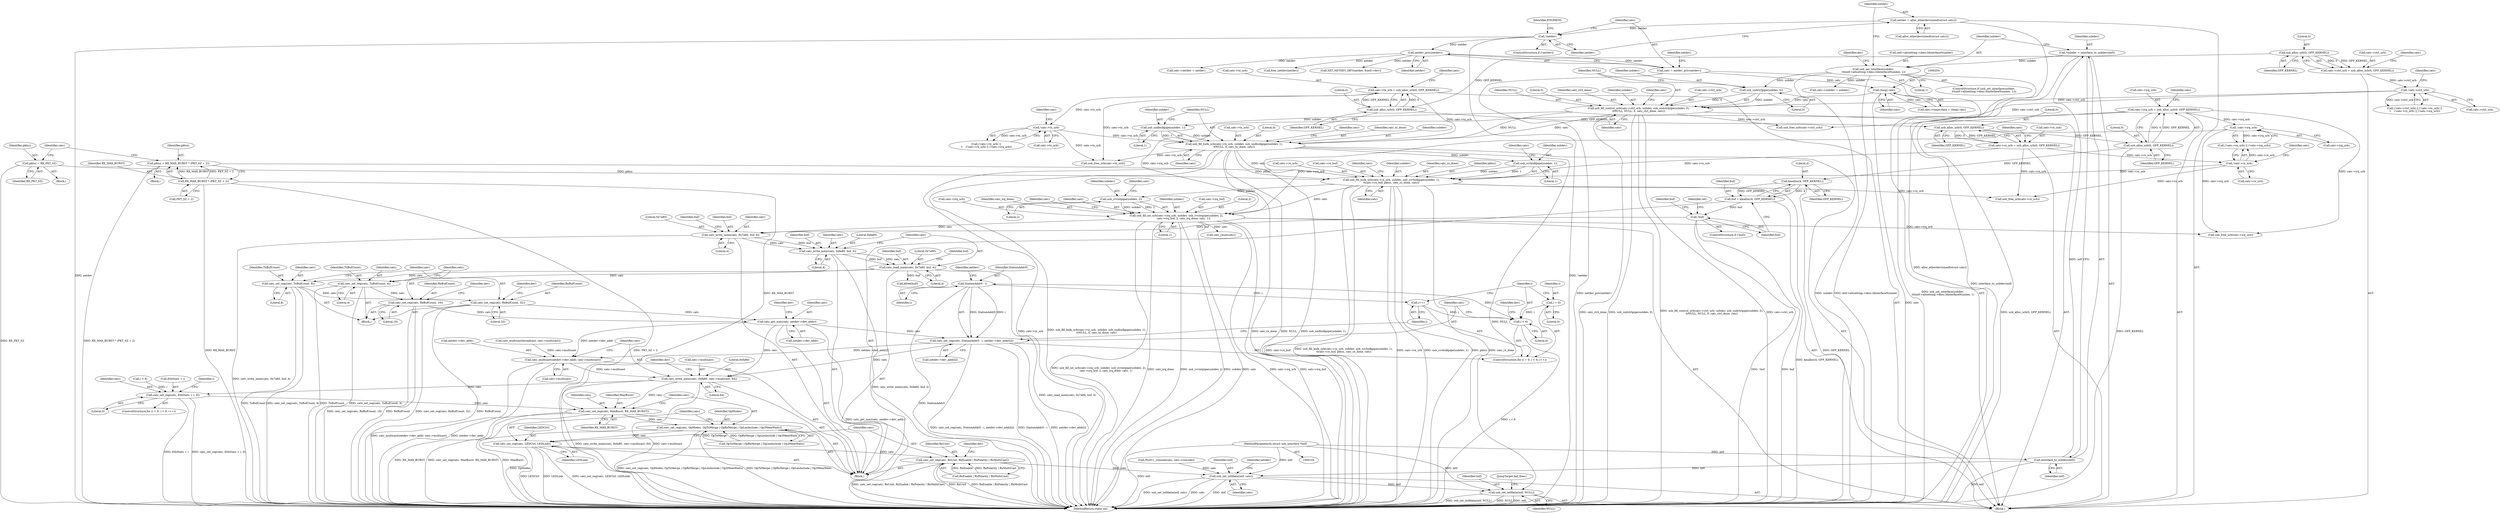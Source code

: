 digraph "0_linux_2d6a0e9de03ee658a9adc3bfb2f0ca55dff1e478@pointer" {
"1000490" [label="(Call,catc_set_reg(catc, StationAddr0 - i, netdev->dev_addr[i]))"];
"1000473" [label="(Call,catc_get_mac(catc, netdev->dev_addr))"];
"1000460" [label="(Call,catc_set_reg(catc, RxBufCount, 16))"];
"1000456" [label="(Call,catc_set_reg(catc, TxBufCount, 4))"];
"1000426" [label="(Call,catc_read_mem(catc, 0x7a80, buf, 4))"];
"1000421" [label="(Call,catc_write_mem(catc, 0xfa80, buf, 4))"];
"1000412" [label="(Call,catc_write_mem(catc, 0x7a80, buf, 4))"];
"1000368" [label="(Call,usb_fill_int_urb(catc->irq_urb, usbdev, usb_rcvintpipe(usbdev, 2),\n                 catc->irq_buf, 2, catc_irq_done, catc, 1))"];
"1000234" [label="(Call,catc->irq_urb = usb_alloc_urb(0, GFP_KERNEL))"];
"1000238" [label="(Call,usb_alloc_urb(0, GFP_KERNEL))"];
"1000231" [label="(Call,usb_alloc_urb(0, GFP_KERNEL))"];
"1000224" [label="(Call,usb_alloc_urb(0, GFP_KERNEL))"];
"1000217" [label="(Call,usb_alloc_urb(0, GFP_KERNEL))"];
"1000257" [label="(Call,!catc->irq_urb)"];
"1000373" [label="(Call,usb_rcvintpipe(usbdev, 2))"];
"1000354" [label="(Call,usb_fill_bulk_urb(catc->rx_urb, usbdev, usb_rcvbulkpipe(usbdev, 1),\n\t\tcatc->rx_buf, pktsz, catc_rx_done, catc))"];
"1000227" [label="(Call,catc->rx_urb = usb_alloc_urb(0, GFP_KERNEL))"];
"1000253" [label="(Call,!catc->rx_urb)"];
"1000359" [label="(Call,usb_rcvbulkpipe(usbdev, 1))"];
"1000342" [label="(Call,usb_fill_bulk_urb(catc->tx_urb, usbdev, usb_sndbulkpipe(usbdev, 1),\n\t\tNULL, 0, catc_tx_done, catc))"];
"1000220" [label="(Call,catc->tx_urb = usb_alloc_urb(0, GFP_KERNEL))"];
"1000248" [label="(Call,!catc->tx_urb)"];
"1000347" [label="(Call,usb_sndbulkpipe(usbdev, 1))"];
"1000329" [label="(Call,usb_fill_control_urb(catc->ctrl_urb, usbdev, usb_sndctrlpipe(usbdev, 0),\n\t\tNULL, NULL, 0, catc_ctrl_done, catc))"];
"1000243" [label="(Call,!catc->ctrl_urb)"];
"1000213" [label="(Call,catc->ctrl_urb = usb_alloc_urb(0, GFP_KERNEL))"];
"1000334" [label="(Call,usb_sndctrlpipe(usbdev, 0))"];
"1000123" [label="(Call,usb_set_interface(usbdev,\n \t\t\tintf->altsetting->desc.bInterfaceNumber, 1))"];
"1000113" [label="(Call,*usbdev = interface_to_usbdev(intf))"];
"1000115" [label="(Call,interface_to_usbdev(intf))"];
"1000102" [label="(MethodParameterIn,struct usb_interface *intf)"];
"1000203" [label="(Call,(long) catc)"];
"1000151" [label="(Call,catc = netdev_priv(netdev))"];
"1000153" [label="(Call,netdev_priv(netdev))"];
"1000146" [label="(Call,!netdev)"];
"1000140" [label="(Call,netdev = alloc_etherdev(sizeof(struct catc)))"];
"1000317" [label="(Call,pktsz = RX_PKT_SZ)"];
"1000322" [label="(Call,pktsz = RX_MAX_BURST * (PKT_SZ + 2))"];
"1000324" [label="(Call,RX_MAX_BURST * (PKT_SZ + 2))"];
"1000400" [label="(Call,!buf)"];
"1000394" [label="(Call,buf = kmalloc(4, GFP_KERNEL))"];
"1000396" [label="(Call,kmalloc(4, GFP_KERNEL))"];
"1000440" [label="(Call,catc_set_reg(catc, RxBufCount, 32))"];
"1000436" [label="(Call,catc_set_reg(catc, TxBufCount, 8))"];
"1000492" [label="(Call,StationAddr0 - i)"];
"1000485" [label="(Call,i < 6)"];
"1000488" [label="(Call,i++)"];
"1000482" [label="(Call,i = 0)"];
"1000510" [label="(Call,catc_multicast(netdev->dev_addr, catc->multicast))"];
"1000517" [label="(Call,catc_write_mem(catc, 0xfa80, catc->multicast, 64))"];
"1000536" [label="(Call,catc_set_reg(catc, EthStats + i, 0))"];
"1000550" [label="(Call,catc_set_reg(catc, MaxBurst, RX_MAX_BURST))"];
"1000554" [label="(Call,catc_set_reg(catc, OpModes, OpTxMerge | OpRxMerge | OpLenInclude | Op3MemWaits))"];
"1000564" [label="(Call,catc_set_reg(catc, LEDCtrl, LEDLink))"];
"1000568" [label="(Call,catc_set_reg(catc, RxUnit, RxEnable | RxPolarity | RxMultiCast))"];
"1000617" [label="(Call,usb_set_intfdata(intf, catc))"];
"1000636" [label="(Call,usb_set_intfdata(intf, NULL))"];
"1000422" [label="(Identifier,catc)"];
"1000351" [label="(Literal,0)"];
"1000227" [label="(Call,catc->rx_urb = usb_alloc_urb(0, GFP_KERNEL))"];
"1000490" [label="(Call,catc_set_reg(catc, StationAddr0 - i, netdev->dev_addr[i]))"];
"1000433" [label="(Identifier,buf)"];
"1000419" [label="(Identifier,buf)"];
"1000141" [label="(Identifier,netdev)"];
"1000365" [label="(Identifier,pktsz)"];
"1000638" [label="(Identifier,NULL)"];
"1000491" [label="(Identifier,catc)"];
"1000324" [label="(Call,RX_MAX_BURST * (PKT_SZ + 2))"];
"1000621" [label="(Identifier,netdev)"];
"1000401" [label="(Identifier,buf)"];
"1000330" [label="(Call,catc->ctrl_urb)"];
"1000400" [label="(Call,!buf)"];
"1000550" [label="(Call,catc_set_reg(catc, MaxBurst, RX_MAX_BURST))"];
"1000518" [label="(Identifier,catc)"];
"1000353" [label="(Identifier,catc)"];
"1000440" [label="(Call,catc_set_reg(catc, RxBufCount, 32))"];
"1000233" [label="(Identifier,GFP_KERNEL)"];
"1000152" [label="(Identifier,catc)"];
"1000254" [label="(Call,catc->rx_urb)"];
"1000640" [label="(Call,usb_free_urb(catc->ctrl_urb))"];
"1000302" [label="(Block,)"];
"1000564" [label="(Call,catc_set_reg(catc, LEDCtrl, LEDLink))"];
"1000355" [label="(Call,catc->rx_urb)"];
"1000479" [label="(Identifier,dev)"];
"1000415" [label="(Identifier,buf)"];
"1000243" [label="(Call,!catc->ctrl_urb)"];
"1000157" [label="(Identifier,netdev)"];
"1000218" [label="(Literal,0)"];
"1000541" [label="(Literal,0)"];
"1000537" [label="(Identifier,catc)"];
"1000356" [label="(Identifier,catc)"];
"1000551" [label="(Identifier,catc)"];
"1000566" [label="(Identifier,LEDCtrl)"];
"1000242" [label="(Call,(!catc->ctrl_urb) || (!catc->tx_urb) || \n\t    (!catc->rx_urb) || (!catc->irq_urb))"];
"1000255" [label="(Identifier,catc)"];
"1000335" [label="(Identifier,usbdev)"];
"1000461" [label="(Identifier,catc)"];
"1000336" [label="(Literal,0)"];
"1000531" [label="(Call,i < 8)"];
"1000377" [label="(Identifier,catc)"];
"1000523" [label="(Literal,64)"];
"1000221" [label="(Call,catc->tx_urb)"];
"1000636" [label="(Call,usb_set_intfdata(intf, NULL))"];
"1000341" [label="(Identifier,catc)"];
"1000338" [label="(Identifier,NULL)"];
"1000352" [label="(Identifier,catc_tx_done)"];
"1000486" [label="(Identifier,i)"];
"1000354" [label="(Call,usb_fill_bulk_urb(catc->rx_urb, usbdev, usb_rcvbulkpipe(usbdev, 1),\n\t\tcatc->rx_buf, pktsz, catc_rx_done, catc))"];
"1000517" [label="(Call,catc_write_mem(catc, 0xfa80, catc->multicast, 64))"];
"1000326" [label="(Call,PKT_SZ + 2)"];
"1000434" [label="(Block,)"];
"1000225" [label="(Literal,0)"];
"1000475" [label="(Call,netdev->dev_addr)"];
"1000346" [label="(Identifier,usbdev)"];
"1000321" [label="(Block,)"];
"1000154" [label="(Identifier,netdev)"];
"1000172" [label="(Call,catc->usbdev = usbdev)"];
"1000140" [label="(Call,netdev = alloc_etherdev(sizeof(struct catc)))"];
"1000348" [label="(Identifier,usbdev)"];
"1000527" [label="(ControlStructure,for (i = 0; i < 8; i++))"];
"1000538" [label="(Call,EthStats + i)"];
"1000556" [label="(Identifier,OpModes)"];
"1000427" [label="(Identifier,catc)"];
"1000382" [label="(Literal,1)"];
"1000413" [label="(Identifier,catc)"];
"1000203" [label="(Call,(long) catc)"];
"1000244" [label="(Call,catc->ctrl_urb)"];
"1000217" [label="(Call,usb_alloc_urb(0, GFP_KERNEL))"];
"1000248" [label="(Call,!catc->tx_urb)"];
"1000361" [label="(Literal,1)"];
"1000234" [label="(Call,catc->irq_urb = usb_alloc_urb(0, GFP_KERNEL))"];
"1000372" [label="(Identifier,usbdev)"];
"1000124" [label="(Identifier,usbdev)"];
"1000318" [label="(Identifier,pktsz)"];
"1000214" [label="(Call,catc->ctrl_urb)"];
"1000258" [label="(Call,catc->irq_urb)"];
"1000362" [label="(Call,catc->rx_buf)"];
"1000147" [label="(Identifier,netdev)"];
"1000146" [label="(Call,!netdev)"];
"1000536" [label="(Call,catc_set_reg(catc, EthStats + i, 0))"];
"1000375" [label="(Literal,2)"];
"1000213" [label="(Call,catc->ctrl_urb = usb_alloc_urb(0, GFP_KERNEL))"];
"1000323" [label="(Identifier,pktsz)"];
"1000414" [label="(Literal,0x7a80)"];
"1000349" [label="(Literal,1)"];
"1000122" [label="(ControlStructure,if (usb_set_interface(usbdev,\n \t\t\tintf->altsetting->desc.bInterfaceNumber, 1)))"];
"1000525" [label="(Identifier,dev)"];
"1000224" [label="(Call,usb_alloc_urb(0, GFP_KERNEL))"];
"1000555" [label="(Identifier,catc)"];
"1000609" [label="(Call,f5u011_rxmode(catc, catc->rxmode))"];
"1000474" [label="(Identifier,catc)"];
"1000380" [label="(Identifier,catc_irq_done)"];
"1000552" [label="(Identifier,MaxBurst)"];
"1000342" [label="(Call,usb_fill_bulk_urb(catc->tx_urb, usbdev, usb_sndbulkpipe(usbdev, 1),\n\t\tNULL, 0, catc_tx_done, catc))"];
"1000228" [label="(Call,catc->rx_urb)"];
"1000535" [label="(Identifier,i)"];
"1000367" [label="(Identifier,catc)"];
"1000485" [label="(Call,i < 6)"];
"1000360" [label="(Identifier,usbdev)"];
"1000115" [label="(Call,interface_to_usbdev(intf))"];
"1000331" [label="(Identifier,catc)"];
"1000337" [label="(Identifier,NULL)"];
"1000520" [label="(Call,catc->multicast)"];
"1000359" [label="(Call,usb_rcvbulkpipe(usbdev, 1))"];
"1000581" [label="(Call,catc_reset(catc))"];
"1000416" [label="(Literal,4)"];
"1000637" [label="(Identifier,intf)"];
"1000639" [label="(JumpTarget,fail_free:)"];
"1000473" [label="(Call,catc_get_mac(catc, netdev->dev_addr))"];
"1000222" [label="(Identifier,catc)"];
"1000437" [label="(Identifier,catc)"];
"1000376" [label="(Call,catc->irq_buf)"];
"1000511" [label="(Call,netdev->dev_addr)"];
"1000648" [label="(Call,usb_free_urb(catc->rx_urb))"];
"1000428" [label="(Literal,0x7a80)"];
"1000259" [label="(Identifier,catc)"];
"1000113" [label="(Call,*usbdev = interface_to_usbdev(intf))"];
"1000322" [label="(Call,pktsz = RX_MAX_BURST * (PKT_SZ + 2))"];
"1000386" [label="(Identifier,catc)"];
"1000240" [label="(Identifier,GFP_KERNEL)"];
"1000505" [label="(Call,catc_multicast(broadcast, catc->multicast))"];
"1000236" [label="(Identifier,catc)"];
"1000235" [label="(Call,catc->irq_urb)"];
"1000425" [label="(Literal,4)"];
"1000514" [label="(Call,catc->multicast)"];
"1000423" [label="(Literal,0xfa80)"];
"1000334" [label="(Call,usb_sndctrlpipe(usbdev, 0))"];
"1000569" [label="(Identifier,catc)"];
"1000489" [label="(Identifier,i)"];
"1000399" [label="(ControlStructure,if (!buf))"];
"1000347" [label="(Call,usb_sndbulkpipe(usbdev, 1))"];
"1000150" [label="(Identifier,ENOMEM)"];
"1000488" [label="(Call,i++)"];
"1000436" [label="(Call,catc_set_reg(catc, TxBufCount, 8))"];
"1000554" [label="(Call,catc_set_reg(catc, OpModes, OpTxMerge | OpRxMerge | OpLenInclude | Op3MemWaits))"];
"1000458" [label="(Identifier,TxBufCount)"];
"1000252" [label="(Call,(!catc->rx_urb) || (!catc->irq_urb))"];
"1000421" [label="(Call,catc_write_mem(catc, 0xfa80, buf, 4))"];
"1000460" [label="(Call,catc_set_reg(catc, RxBufCount, 16))"];
"1000151" [label="(Call,catc = netdev_priv(netdev))"];
"1000339" [label="(Literal,0)"];
"1000153" [label="(Call,netdev_priv(netdev))"];
"1000430" [label="(Literal,4)"];
"1000482" [label="(Call,i = 0)"];
"1000394" [label="(Call,buf = kmalloc(4, GFP_KERNEL))"];
"1000219" [label="(Identifier,GFP_KERNEL)"];
"1000443" [label="(Literal,32)"];
"1000370" [label="(Identifier,catc)"];
"1000229" [label="(Identifier,catc)"];
"1000481" [label="(ControlStructure,for (i = 0; i < 6; i++))"];
"1000412" [label="(Call,catc_write_mem(catc, 0x7a80, buf, 4))"];
"1000373" [label="(Call,usb_rcvintpipe(usbdev, 2))"];
"1000340" [label="(Identifier,catc_ctrl_done)"];
"1000492" [label="(Call,StationAddr0 - i)"];
"1000177" [label="(Call,catc->netdev = netdev)"];
"1000231" [label="(Call,usb_alloc_urb(0, GFP_KERNEL))"];
"1000617" [label="(Call,usb_set_intfdata(intf, catc))"];
"1000438" [label="(Identifier,TxBufCount)"];
"1000510" [label="(Call,catc_multicast(netdev->dev_addr, catc->multicast))"];
"1000257" [label="(Call,!catc->irq_urb)"];
"1000557" [label="(Call,OpTxMerge | OpRxMerge | OpLenInclude | Op3MemWaits)"];
"1000424" [label="(Identifier,buf)"];
"1000343" [label="(Call,catc->tx_urb)"];
"1000553" [label="(Identifier,RX_MAX_BURST)"];
"1000245" [label="(Identifier,catc)"];
"1000249" [label="(Call,catc->tx_urb)"];
"1000493" [label="(Identifier,StationAddr0)"];
"1000429" [label="(Identifier,buf)"];
"1000132" [label="(Literal,1)"];
"1000497" [label="(Identifier,netdev)"];
"1000619" [label="(Identifier,catc)"];
"1000104" [label="(Block,)"];
"1000363" [label="(Identifier,catc)"];
"1000457" [label="(Identifier,catc)"];
"1000397" [label="(Literal,4)"];
"1000123" [label="(Call,usb_set_interface(usbdev,\n \t\t\tintf->altsetting->desc.bInterfaceNumber, 1))"];
"1000398" [label="(Identifier,GFP_KERNEL)"];
"1000368" [label="(Call,usb_fill_int_urb(catc->irq_urb, usbdev, usb_rcvintpipe(usbdev, 2),\n                 catc->irq_buf, 2, catc_irq_done, catc, 1))"];
"1000226" [label="(Identifier,GFP_KERNEL)"];
"1000439" [label="(Literal,8)"];
"1000381" [label="(Identifier,catc)"];
"1000445" [label="(Identifier,dev)"];
"1000145" [label="(ControlStructure,if (!netdev))"];
"1000459" [label="(Literal,4)"];
"1000142" [label="(Call,alloc_etherdev(sizeof(struct catc)))"];
"1000369" [label="(Call,catc->irq_urb)"];
"1000135" [label="(Identifier,dev)"];
"1000205" [label="(Identifier,catc)"];
"1000325" [label="(Identifier,RX_MAX_BURST)"];
"1000456" [label="(Call,catc_set_reg(catc, TxBufCount, 4))"];
"1000465" [label="(Identifier,dev)"];
"1000238" [label="(Call,usb_alloc_urb(0, GFP_KERNEL))"];
"1000570" [label="(Identifier,RxUnit)"];
"1000404" [label="(Identifier,ret)"];
"1000250" [label="(Identifier,catc)"];
"1000656" [label="(Call,free_netdev(netdev))"];
"1000102" [label="(MethodParameterIn,struct usb_interface *intf)"];
"1000253" [label="(Call,!catc->rx_urb)"];
"1000618" [label="(Identifier,intf)"];
"1000652" [label="(Call,usb_free_urb(catc->irq_urb))"];
"1000494" [label="(Identifier,i)"];
"1000483" [label="(Identifier,i)"];
"1000462" [label="(Identifier,RxBufCount)"];
"1000519" [label="(Literal,0xfa80)"];
"1000317" [label="(Call,pktsz = RX_PKT_SZ)"];
"1000329" [label="(Call,usb_fill_control_urb(catc->ctrl_urb, usbdev, usb_sndctrlpipe(usbdev, 0),\n\t\tNULL, NULL, 0, catc_ctrl_done, catc))"];
"1000197" [label="(Call,catc->timer.data = (long) catc)"];
"1000660" [label="(MethodReturn,static int)"];
"1000567" [label="(Identifier,LEDLink)"];
"1000644" [label="(Call,usb_free_urb(catc->tx_urb))"];
"1000620" [label="(Call,SET_NETDEV_DEV(netdev, &intf->dev))"];
"1000442" [label="(Identifier,RxBufCount)"];
"1000232" [label="(Literal,0)"];
"1000396" [label="(Call,kmalloc(4, GFP_KERNEL))"];
"1000374" [label="(Identifier,usbdev)"];
"1000410" [label="(Identifier,buf)"];
"1000571" [label="(Call,RxEnable | RxPolarity | RxMultiCast)"];
"1000125" [label="(Call,intf->altsetting->desc.bInterfaceNumber)"];
"1000388" [label="(Block,)"];
"1000114" [label="(Identifier,usbdev)"];
"1000441" [label="(Identifier,catc)"];
"1000358" [label="(Identifier,usbdev)"];
"1000395" [label="(Identifier,buf)"];
"1000568" [label="(Call,catc_set_reg(catc, RxUnit, RxEnable | RxPolarity | RxMultiCast))"];
"1000463" [label="(Literal,16)"];
"1000565" [label="(Identifier,catc)"];
"1000350" [label="(Identifier,NULL)"];
"1000379" [label="(Literal,2)"];
"1000484" [label="(Literal,0)"];
"1000247" [label="(Call,(!catc->tx_urb) || \n\t    (!catc->rx_urb) || (!catc->irq_urb))"];
"1000468" [label="(Call,kfree(buf))"];
"1000116" [label="(Identifier,intf)"];
"1000319" [label="(Identifier,RX_PKT_SZ)"];
"1000426" [label="(Call,catc_read_mem(catc, 0x7a80, buf, 4))"];
"1000220" [label="(Call,catc->tx_urb = usb_alloc_urb(0, GFP_KERNEL))"];
"1000501" [label="(Identifier,dev)"];
"1000333" [label="(Identifier,usbdev)"];
"1000615" [label="(Identifier,dev)"];
"1000344" [label="(Identifier,catc)"];
"1000366" [label="(Identifier,catc_rx_done)"];
"1000239" [label="(Literal,0)"];
"1000487" [label="(Literal,6)"];
"1000495" [label="(Call,netdev->dev_addr[i])"];
"1000490" -> "1000481"  [label="AST: "];
"1000490" -> "1000495"  [label="CFG: "];
"1000491" -> "1000490"  [label="AST: "];
"1000492" -> "1000490"  [label="AST: "];
"1000495" -> "1000490"  [label="AST: "];
"1000489" -> "1000490"  [label="CFG: "];
"1000490" -> "1000660"  [label="DDG: netdev->dev_addr[i]"];
"1000490" -> "1000660"  [label="DDG: catc_set_reg(catc, StationAddr0 - i, netdev->dev_addr[i])"];
"1000490" -> "1000660"  [label="DDG: StationAddr0 - i"];
"1000473" -> "1000490"  [label="DDG: catc"];
"1000492" -> "1000490"  [label="DDG: StationAddr0"];
"1000492" -> "1000490"  [label="DDG: i"];
"1000490" -> "1000510"  [label="DDG: netdev->dev_addr[i]"];
"1000490" -> "1000517"  [label="DDG: catc"];
"1000473" -> "1000388"  [label="AST: "];
"1000473" -> "1000475"  [label="CFG: "];
"1000474" -> "1000473"  [label="AST: "];
"1000475" -> "1000473"  [label="AST: "];
"1000479" -> "1000473"  [label="CFG: "];
"1000473" -> "1000660"  [label="DDG: catc_get_mac(catc, netdev->dev_addr)"];
"1000460" -> "1000473"  [label="DDG: catc"];
"1000440" -> "1000473"  [label="DDG: catc"];
"1000473" -> "1000510"  [label="DDG: netdev->dev_addr"];
"1000473" -> "1000517"  [label="DDG: catc"];
"1000460" -> "1000434"  [label="AST: "];
"1000460" -> "1000463"  [label="CFG: "];
"1000461" -> "1000460"  [label="AST: "];
"1000462" -> "1000460"  [label="AST: "];
"1000463" -> "1000460"  [label="AST: "];
"1000465" -> "1000460"  [label="CFG: "];
"1000460" -> "1000660"  [label="DDG: catc_set_reg(catc, RxBufCount, 16)"];
"1000460" -> "1000660"  [label="DDG: RxBufCount"];
"1000456" -> "1000460"  [label="DDG: catc"];
"1000456" -> "1000434"  [label="AST: "];
"1000456" -> "1000459"  [label="CFG: "];
"1000457" -> "1000456"  [label="AST: "];
"1000458" -> "1000456"  [label="AST: "];
"1000459" -> "1000456"  [label="AST: "];
"1000461" -> "1000456"  [label="CFG: "];
"1000456" -> "1000660"  [label="DDG: TxBufCount"];
"1000456" -> "1000660"  [label="DDG: catc_set_reg(catc, TxBufCount, 4)"];
"1000426" -> "1000456"  [label="DDG: catc"];
"1000426" -> "1000388"  [label="AST: "];
"1000426" -> "1000430"  [label="CFG: "];
"1000427" -> "1000426"  [label="AST: "];
"1000428" -> "1000426"  [label="AST: "];
"1000429" -> "1000426"  [label="AST: "];
"1000430" -> "1000426"  [label="AST: "];
"1000433" -> "1000426"  [label="CFG: "];
"1000426" -> "1000660"  [label="DDG: catc_read_mem(catc, 0x7a80, buf, 4)"];
"1000421" -> "1000426"  [label="DDG: catc"];
"1000421" -> "1000426"  [label="DDG: buf"];
"1000426" -> "1000436"  [label="DDG: catc"];
"1000426" -> "1000468"  [label="DDG: buf"];
"1000421" -> "1000388"  [label="AST: "];
"1000421" -> "1000425"  [label="CFG: "];
"1000422" -> "1000421"  [label="AST: "];
"1000423" -> "1000421"  [label="AST: "];
"1000424" -> "1000421"  [label="AST: "];
"1000425" -> "1000421"  [label="AST: "];
"1000427" -> "1000421"  [label="CFG: "];
"1000421" -> "1000660"  [label="DDG: catc_write_mem(catc, 0xfa80, buf, 4)"];
"1000412" -> "1000421"  [label="DDG: catc"];
"1000412" -> "1000421"  [label="DDG: buf"];
"1000412" -> "1000388"  [label="AST: "];
"1000412" -> "1000416"  [label="CFG: "];
"1000413" -> "1000412"  [label="AST: "];
"1000414" -> "1000412"  [label="AST: "];
"1000415" -> "1000412"  [label="AST: "];
"1000416" -> "1000412"  [label="AST: "];
"1000419" -> "1000412"  [label="CFG: "];
"1000412" -> "1000660"  [label="DDG: catc_write_mem(catc, 0x7a80, buf, 4)"];
"1000368" -> "1000412"  [label="DDG: catc"];
"1000400" -> "1000412"  [label="DDG: buf"];
"1000368" -> "1000104"  [label="AST: "];
"1000368" -> "1000382"  [label="CFG: "];
"1000369" -> "1000368"  [label="AST: "];
"1000372" -> "1000368"  [label="AST: "];
"1000373" -> "1000368"  [label="AST: "];
"1000376" -> "1000368"  [label="AST: "];
"1000379" -> "1000368"  [label="AST: "];
"1000380" -> "1000368"  [label="AST: "];
"1000381" -> "1000368"  [label="AST: "];
"1000382" -> "1000368"  [label="AST: "];
"1000386" -> "1000368"  [label="CFG: "];
"1000368" -> "1000660"  [label="DDG: catc->irq_urb"];
"1000368" -> "1000660"  [label="DDG: catc->irq_buf"];
"1000368" -> "1000660"  [label="DDG: usb_fill_int_urb(catc->irq_urb, usbdev, usb_rcvintpipe(usbdev, 2),\n                 catc->irq_buf, 2, catc_irq_done, catc, 1)"];
"1000368" -> "1000660"  [label="DDG: catc_irq_done"];
"1000368" -> "1000660"  [label="DDG: usb_rcvintpipe(usbdev, 2)"];
"1000368" -> "1000660"  [label="DDG: usbdev"];
"1000368" -> "1000660"  [label="DDG: catc"];
"1000234" -> "1000368"  [label="DDG: catc->irq_urb"];
"1000257" -> "1000368"  [label="DDG: catc->irq_urb"];
"1000373" -> "1000368"  [label="DDG: usbdev"];
"1000373" -> "1000368"  [label="DDG: 2"];
"1000354" -> "1000368"  [label="DDG: catc"];
"1000368" -> "1000581"  [label="DDG: catc"];
"1000368" -> "1000652"  [label="DDG: catc->irq_urb"];
"1000234" -> "1000104"  [label="AST: "];
"1000234" -> "1000238"  [label="CFG: "];
"1000235" -> "1000234"  [label="AST: "];
"1000238" -> "1000234"  [label="AST: "];
"1000245" -> "1000234"  [label="CFG: "];
"1000234" -> "1000660"  [label="DDG: usb_alloc_urb(0, GFP_KERNEL)"];
"1000238" -> "1000234"  [label="DDG: 0"];
"1000238" -> "1000234"  [label="DDG: GFP_KERNEL"];
"1000234" -> "1000257"  [label="DDG: catc->irq_urb"];
"1000234" -> "1000652"  [label="DDG: catc->irq_urb"];
"1000238" -> "1000240"  [label="CFG: "];
"1000239" -> "1000238"  [label="AST: "];
"1000240" -> "1000238"  [label="AST: "];
"1000238" -> "1000660"  [label="DDG: GFP_KERNEL"];
"1000231" -> "1000238"  [label="DDG: GFP_KERNEL"];
"1000238" -> "1000396"  [label="DDG: GFP_KERNEL"];
"1000231" -> "1000227"  [label="AST: "];
"1000231" -> "1000233"  [label="CFG: "];
"1000232" -> "1000231"  [label="AST: "];
"1000233" -> "1000231"  [label="AST: "];
"1000227" -> "1000231"  [label="CFG: "];
"1000231" -> "1000227"  [label="DDG: 0"];
"1000231" -> "1000227"  [label="DDG: GFP_KERNEL"];
"1000224" -> "1000231"  [label="DDG: GFP_KERNEL"];
"1000224" -> "1000220"  [label="AST: "];
"1000224" -> "1000226"  [label="CFG: "];
"1000225" -> "1000224"  [label="AST: "];
"1000226" -> "1000224"  [label="AST: "];
"1000220" -> "1000224"  [label="CFG: "];
"1000224" -> "1000220"  [label="DDG: 0"];
"1000224" -> "1000220"  [label="DDG: GFP_KERNEL"];
"1000217" -> "1000224"  [label="DDG: GFP_KERNEL"];
"1000217" -> "1000213"  [label="AST: "];
"1000217" -> "1000219"  [label="CFG: "];
"1000218" -> "1000217"  [label="AST: "];
"1000219" -> "1000217"  [label="AST: "];
"1000213" -> "1000217"  [label="CFG: "];
"1000217" -> "1000213"  [label="DDG: 0"];
"1000217" -> "1000213"  [label="DDG: GFP_KERNEL"];
"1000257" -> "1000252"  [label="AST: "];
"1000257" -> "1000258"  [label="CFG: "];
"1000258" -> "1000257"  [label="AST: "];
"1000252" -> "1000257"  [label="CFG: "];
"1000257" -> "1000252"  [label="DDG: catc->irq_urb"];
"1000257" -> "1000652"  [label="DDG: catc->irq_urb"];
"1000373" -> "1000375"  [label="CFG: "];
"1000374" -> "1000373"  [label="AST: "];
"1000375" -> "1000373"  [label="AST: "];
"1000377" -> "1000373"  [label="CFG: "];
"1000354" -> "1000373"  [label="DDG: usbdev"];
"1000354" -> "1000104"  [label="AST: "];
"1000354" -> "1000367"  [label="CFG: "];
"1000355" -> "1000354"  [label="AST: "];
"1000358" -> "1000354"  [label="AST: "];
"1000359" -> "1000354"  [label="AST: "];
"1000362" -> "1000354"  [label="AST: "];
"1000365" -> "1000354"  [label="AST: "];
"1000366" -> "1000354"  [label="AST: "];
"1000367" -> "1000354"  [label="AST: "];
"1000370" -> "1000354"  [label="CFG: "];
"1000354" -> "1000660"  [label="DDG: pktsz"];
"1000354" -> "1000660"  [label="DDG: catc_rx_done"];
"1000354" -> "1000660"  [label="DDG: catc->rx_buf"];
"1000354" -> "1000660"  [label="DDG: usb_fill_bulk_urb(catc->rx_urb, usbdev, usb_rcvbulkpipe(usbdev, 1),\n\t\tcatc->rx_buf, pktsz, catc_rx_done, catc)"];
"1000354" -> "1000660"  [label="DDG: catc->rx_urb"];
"1000354" -> "1000660"  [label="DDG: usb_rcvbulkpipe(usbdev, 1)"];
"1000227" -> "1000354"  [label="DDG: catc->rx_urb"];
"1000253" -> "1000354"  [label="DDG: catc->rx_urb"];
"1000359" -> "1000354"  [label="DDG: usbdev"];
"1000359" -> "1000354"  [label="DDG: 1"];
"1000317" -> "1000354"  [label="DDG: pktsz"];
"1000322" -> "1000354"  [label="DDG: pktsz"];
"1000342" -> "1000354"  [label="DDG: catc"];
"1000354" -> "1000648"  [label="DDG: catc->rx_urb"];
"1000227" -> "1000104"  [label="AST: "];
"1000228" -> "1000227"  [label="AST: "];
"1000236" -> "1000227"  [label="CFG: "];
"1000227" -> "1000253"  [label="DDG: catc->rx_urb"];
"1000227" -> "1000648"  [label="DDG: catc->rx_urb"];
"1000253" -> "1000252"  [label="AST: "];
"1000253" -> "1000254"  [label="CFG: "];
"1000254" -> "1000253"  [label="AST: "];
"1000259" -> "1000253"  [label="CFG: "];
"1000252" -> "1000253"  [label="CFG: "];
"1000253" -> "1000252"  [label="DDG: catc->rx_urb"];
"1000253" -> "1000648"  [label="DDG: catc->rx_urb"];
"1000359" -> "1000361"  [label="CFG: "];
"1000360" -> "1000359"  [label="AST: "];
"1000361" -> "1000359"  [label="AST: "];
"1000363" -> "1000359"  [label="CFG: "];
"1000342" -> "1000359"  [label="DDG: usbdev"];
"1000342" -> "1000104"  [label="AST: "];
"1000342" -> "1000353"  [label="CFG: "];
"1000343" -> "1000342"  [label="AST: "];
"1000346" -> "1000342"  [label="AST: "];
"1000347" -> "1000342"  [label="AST: "];
"1000350" -> "1000342"  [label="AST: "];
"1000351" -> "1000342"  [label="AST: "];
"1000352" -> "1000342"  [label="AST: "];
"1000353" -> "1000342"  [label="AST: "];
"1000356" -> "1000342"  [label="CFG: "];
"1000342" -> "1000660"  [label="DDG: catc->tx_urb"];
"1000342" -> "1000660"  [label="DDG: usb_sndbulkpipe(usbdev, 1)"];
"1000342" -> "1000660"  [label="DDG: usb_fill_bulk_urb(catc->tx_urb, usbdev, usb_sndbulkpipe(usbdev, 1),\n\t\tNULL, 0, catc_tx_done, catc)"];
"1000342" -> "1000660"  [label="DDG: NULL"];
"1000342" -> "1000660"  [label="DDG: catc_tx_done"];
"1000220" -> "1000342"  [label="DDG: catc->tx_urb"];
"1000248" -> "1000342"  [label="DDG: catc->tx_urb"];
"1000347" -> "1000342"  [label="DDG: usbdev"];
"1000347" -> "1000342"  [label="DDG: 1"];
"1000329" -> "1000342"  [label="DDG: NULL"];
"1000329" -> "1000342"  [label="DDG: catc"];
"1000342" -> "1000636"  [label="DDG: NULL"];
"1000342" -> "1000644"  [label="DDG: catc->tx_urb"];
"1000220" -> "1000104"  [label="AST: "];
"1000221" -> "1000220"  [label="AST: "];
"1000229" -> "1000220"  [label="CFG: "];
"1000220" -> "1000248"  [label="DDG: catc->tx_urb"];
"1000220" -> "1000644"  [label="DDG: catc->tx_urb"];
"1000248" -> "1000247"  [label="AST: "];
"1000248" -> "1000249"  [label="CFG: "];
"1000249" -> "1000248"  [label="AST: "];
"1000255" -> "1000248"  [label="CFG: "];
"1000247" -> "1000248"  [label="CFG: "];
"1000248" -> "1000247"  [label="DDG: catc->tx_urb"];
"1000248" -> "1000644"  [label="DDG: catc->tx_urb"];
"1000347" -> "1000349"  [label="CFG: "];
"1000348" -> "1000347"  [label="AST: "];
"1000349" -> "1000347"  [label="AST: "];
"1000350" -> "1000347"  [label="CFG: "];
"1000329" -> "1000347"  [label="DDG: usbdev"];
"1000329" -> "1000104"  [label="AST: "];
"1000329" -> "1000341"  [label="CFG: "];
"1000330" -> "1000329"  [label="AST: "];
"1000333" -> "1000329"  [label="AST: "];
"1000334" -> "1000329"  [label="AST: "];
"1000337" -> "1000329"  [label="AST: "];
"1000338" -> "1000329"  [label="AST: "];
"1000339" -> "1000329"  [label="AST: "];
"1000340" -> "1000329"  [label="AST: "];
"1000341" -> "1000329"  [label="AST: "];
"1000344" -> "1000329"  [label="CFG: "];
"1000329" -> "1000660"  [label="DDG: usb_sndctrlpipe(usbdev, 0)"];
"1000329" -> "1000660"  [label="DDG: usb_fill_control_urb(catc->ctrl_urb, usbdev, usb_sndctrlpipe(usbdev, 0),\n\t\tNULL, NULL, 0, catc_ctrl_done, catc)"];
"1000329" -> "1000660"  [label="DDG: catc->ctrl_urb"];
"1000329" -> "1000660"  [label="DDG: catc_ctrl_done"];
"1000243" -> "1000329"  [label="DDG: catc->ctrl_urb"];
"1000334" -> "1000329"  [label="DDG: usbdev"];
"1000334" -> "1000329"  [label="DDG: 0"];
"1000203" -> "1000329"  [label="DDG: catc"];
"1000329" -> "1000640"  [label="DDG: catc->ctrl_urb"];
"1000243" -> "1000242"  [label="AST: "];
"1000243" -> "1000244"  [label="CFG: "];
"1000244" -> "1000243"  [label="AST: "];
"1000250" -> "1000243"  [label="CFG: "];
"1000242" -> "1000243"  [label="CFG: "];
"1000243" -> "1000242"  [label="DDG: catc->ctrl_urb"];
"1000213" -> "1000243"  [label="DDG: catc->ctrl_urb"];
"1000243" -> "1000640"  [label="DDG: catc->ctrl_urb"];
"1000213" -> "1000104"  [label="AST: "];
"1000214" -> "1000213"  [label="AST: "];
"1000222" -> "1000213"  [label="CFG: "];
"1000334" -> "1000336"  [label="CFG: "];
"1000335" -> "1000334"  [label="AST: "];
"1000336" -> "1000334"  [label="AST: "];
"1000337" -> "1000334"  [label="CFG: "];
"1000123" -> "1000334"  [label="DDG: usbdev"];
"1000123" -> "1000122"  [label="AST: "];
"1000123" -> "1000132"  [label="CFG: "];
"1000124" -> "1000123"  [label="AST: "];
"1000125" -> "1000123"  [label="AST: "];
"1000132" -> "1000123"  [label="AST: "];
"1000135" -> "1000123"  [label="CFG: "];
"1000141" -> "1000123"  [label="CFG: "];
"1000123" -> "1000660"  [label="DDG: intf->altsetting->desc.bInterfaceNumber"];
"1000123" -> "1000660"  [label="DDG: usb_set_interface(usbdev,\n \t\t\tintf->altsetting->desc.bInterfaceNumber, 1)"];
"1000123" -> "1000660"  [label="DDG: usbdev"];
"1000113" -> "1000123"  [label="DDG: usbdev"];
"1000123" -> "1000172"  [label="DDG: usbdev"];
"1000113" -> "1000104"  [label="AST: "];
"1000113" -> "1000115"  [label="CFG: "];
"1000114" -> "1000113"  [label="AST: "];
"1000115" -> "1000113"  [label="AST: "];
"1000124" -> "1000113"  [label="CFG: "];
"1000113" -> "1000660"  [label="DDG: interface_to_usbdev(intf)"];
"1000115" -> "1000113"  [label="DDG: intf"];
"1000115" -> "1000116"  [label="CFG: "];
"1000116" -> "1000115"  [label="AST: "];
"1000115" -> "1000660"  [label="DDG: intf"];
"1000102" -> "1000115"  [label="DDG: intf"];
"1000115" -> "1000617"  [label="DDG: intf"];
"1000102" -> "1000101"  [label="AST: "];
"1000102" -> "1000660"  [label="DDG: intf"];
"1000102" -> "1000617"  [label="DDG: intf"];
"1000102" -> "1000636"  [label="DDG: intf"];
"1000203" -> "1000197"  [label="AST: "];
"1000203" -> "1000205"  [label="CFG: "];
"1000204" -> "1000203"  [label="AST: "];
"1000205" -> "1000203"  [label="AST: "];
"1000197" -> "1000203"  [label="CFG: "];
"1000203" -> "1000660"  [label="DDG: catc"];
"1000203" -> "1000197"  [label="DDG: catc"];
"1000151" -> "1000203"  [label="DDG: catc"];
"1000151" -> "1000104"  [label="AST: "];
"1000151" -> "1000153"  [label="CFG: "];
"1000152" -> "1000151"  [label="AST: "];
"1000153" -> "1000151"  [label="AST: "];
"1000157" -> "1000151"  [label="CFG: "];
"1000151" -> "1000660"  [label="DDG: netdev_priv(netdev)"];
"1000153" -> "1000151"  [label="DDG: netdev"];
"1000153" -> "1000154"  [label="CFG: "];
"1000154" -> "1000153"  [label="AST: "];
"1000146" -> "1000153"  [label="DDG: netdev"];
"1000153" -> "1000177"  [label="DDG: netdev"];
"1000153" -> "1000620"  [label="DDG: netdev"];
"1000153" -> "1000656"  [label="DDG: netdev"];
"1000146" -> "1000145"  [label="AST: "];
"1000146" -> "1000147"  [label="CFG: "];
"1000147" -> "1000146"  [label="AST: "];
"1000150" -> "1000146"  [label="CFG: "];
"1000152" -> "1000146"  [label="CFG: "];
"1000146" -> "1000660"  [label="DDG: !netdev"];
"1000146" -> "1000660"  [label="DDG: netdev"];
"1000140" -> "1000146"  [label="DDG: netdev"];
"1000140" -> "1000104"  [label="AST: "];
"1000140" -> "1000142"  [label="CFG: "];
"1000141" -> "1000140"  [label="AST: "];
"1000142" -> "1000140"  [label="AST: "];
"1000147" -> "1000140"  [label="CFG: "];
"1000140" -> "1000660"  [label="DDG: alloc_etherdev(sizeof(struct catc))"];
"1000317" -> "1000302"  [label="AST: "];
"1000317" -> "1000319"  [label="CFG: "];
"1000318" -> "1000317"  [label="AST: "];
"1000319" -> "1000317"  [label="AST: "];
"1000331" -> "1000317"  [label="CFG: "];
"1000317" -> "1000660"  [label="DDG: RX_PKT_SZ"];
"1000322" -> "1000321"  [label="AST: "];
"1000322" -> "1000324"  [label="CFG: "];
"1000323" -> "1000322"  [label="AST: "];
"1000324" -> "1000322"  [label="AST: "];
"1000331" -> "1000322"  [label="CFG: "];
"1000322" -> "1000660"  [label="DDG: RX_MAX_BURST * (PKT_SZ + 2)"];
"1000324" -> "1000322"  [label="DDG: RX_MAX_BURST"];
"1000324" -> "1000322"  [label="DDG: PKT_SZ + 2"];
"1000324" -> "1000326"  [label="CFG: "];
"1000325" -> "1000324"  [label="AST: "];
"1000326" -> "1000324"  [label="AST: "];
"1000324" -> "1000660"  [label="DDG: PKT_SZ + 2"];
"1000324" -> "1000660"  [label="DDG: RX_MAX_BURST"];
"1000324" -> "1000550"  [label="DDG: RX_MAX_BURST"];
"1000400" -> "1000399"  [label="AST: "];
"1000400" -> "1000401"  [label="CFG: "];
"1000401" -> "1000400"  [label="AST: "];
"1000404" -> "1000400"  [label="CFG: "];
"1000410" -> "1000400"  [label="CFG: "];
"1000400" -> "1000660"  [label="DDG: buf"];
"1000400" -> "1000660"  [label="DDG: !buf"];
"1000394" -> "1000400"  [label="DDG: buf"];
"1000394" -> "1000388"  [label="AST: "];
"1000394" -> "1000396"  [label="CFG: "];
"1000395" -> "1000394"  [label="AST: "];
"1000396" -> "1000394"  [label="AST: "];
"1000401" -> "1000394"  [label="CFG: "];
"1000394" -> "1000660"  [label="DDG: kmalloc(4, GFP_KERNEL)"];
"1000396" -> "1000394"  [label="DDG: 4"];
"1000396" -> "1000394"  [label="DDG: GFP_KERNEL"];
"1000396" -> "1000398"  [label="CFG: "];
"1000397" -> "1000396"  [label="AST: "];
"1000398" -> "1000396"  [label="AST: "];
"1000396" -> "1000660"  [label="DDG: GFP_KERNEL"];
"1000440" -> "1000434"  [label="AST: "];
"1000440" -> "1000443"  [label="CFG: "];
"1000441" -> "1000440"  [label="AST: "];
"1000442" -> "1000440"  [label="AST: "];
"1000443" -> "1000440"  [label="AST: "];
"1000445" -> "1000440"  [label="CFG: "];
"1000440" -> "1000660"  [label="DDG: RxBufCount"];
"1000440" -> "1000660"  [label="DDG: catc_set_reg(catc, RxBufCount, 32)"];
"1000436" -> "1000440"  [label="DDG: catc"];
"1000436" -> "1000434"  [label="AST: "];
"1000436" -> "1000439"  [label="CFG: "];
"1000437" -> "1000436"  [label="AST: "];
"1000438" -> "1000436"  [label="AST: "];
"1000439" -> "1000436"  [label="AST: "];
"1000441" -> "1000436"  [label="CFG: "];
"1000436" -> "1000660"  [label="DDG: catc_set_reg(catc, TxBufCount, 8)"];
"1000436" -> "1000660"  [label="DDG: TxBufCount"];
"1000492" -> "1000494"  [label="CFG: "];
"1000493" -> "1000492"  [label="AST: "];
"1000494" -> "1000492"  [label="AST: "];
"1000497" -> "1000492"  [label="CFG: "];
"1000492" -> "1000660"  [label="DDG: StationAddr0"];
"1000492" -> "1000488"  [label="DDG: i"];
"1000485" -> "1000492"  [label="DDG: i"];
"1000485" -> "1000481"  [label="AST: "];
"1000485" -> "1000487"  [label="CFG: "];
"1000486" -> "1000485"  [label="AST: "];
"1000487" -> "1000485"  [label="AST: "];
"1000491" -> "1000485"  [label="CFG: "];
"1000501" -> "1000485"  [label="CFG: "];
"1000485" -> "1000660"  [label="DDG: i < 6"];
"1000488" -> "1000485"  [label="DDG: i"];
"1000482" -> "1000485"  [label="DDG: i"];
"1000488" -> "1000481"  [label="AST: "];
"1000488" -> "1000489"  [label="CFG: "];
"1000489" -> "1000488"  [label="AST: "];
"1000486" -> "1000488"  [label="CFG: "];
"1000482" -> "1000481"  [label="AST: "];
"1000482" -> "1000484"  [label="CFG: "];
"1000483" -> "1000482"  [label="AST: "];
"1000484" -> "1000482"  [label="AST: "];
"1000486" -> "1000482"  [label="CFG: "];
"1000510" -> "1000388"  [label="AST: "];
"1000510" -> "1000514"  [label="CFG: "];
"1000511" -> "1000510"  [label="AST: "];
"1000514" -> "1000510"  [label="AST: "];
"1000518" -> "1000510"  [label="CFG: "];
"1000510" -> "1000660"  [label="DDG: netdev->dev_addr"];
"1000510" -> "1000660"  [label="DDG: catc_multicast(netdev->dev_addr, catc->multicast)"];
"1000505" -> "1000510"  [label="DDG: catc->multicast"];
"1000510" -> "1000517"  [label="DDG: catc->multicast"];
"1000517" -> "1000388"  [label="AST: "];
"1000517" -> "1000523"  [label="CFG: "];
"1000518" -> "1000517"  [label="AST: "];
"1000519" -> "1000517"  [label="AST: "];
"1000520" -> "1000517"  [label="AST: "];
"1000523" -> "1000517"  [label="AST: "];
"1000525" -> "1000517"  [label="CFG: "];
"1000517" -> "1000660"  [label="DDG: catc->multicast"];
"1000517" -> "1000660"  [label="DDG: catc_write_mem(catc, 0xfa80, catc->multicast, 64)"];
"1000517" -> "1000536"  [label="DDG: catc"];
"1000517" -> "1000550"  [label="DDG: catc"];
"1000536" -> "1000527"  [label="AST: "];
"1000536" -> "1000541"  [label="CFG: "];
"1000537" -> "1000536"  [label="AST: "];
"1000538" -> "1000536"  [label="AST: "];
"1000541" -> "1000536"  [label="AST: "];
"1000535" -> "1000536"  [label="CFG: "];
"1000536" -> "1000660"  [label="DDG: catc_set_reg(catc, EthStats + i, 0)"];
"1000536" -> "1000660"  [label="DDG: EthStats + i"];
"1000531" -> "1000536"  [label="DDG: i"];
"1000536" -> "1000550"  [label="DDG: catc"];
"1000550" -> "1000388"  [label="AST: "];
"1000550" -> "1000553"  [label="CFG: "];
"1000551" -> "1000550"  [label="AST: "];
"1000552" -> "1000550"  [label="AST: "];
"1000553" -> "1000550"  [label="AST: "];
"1000555" -> "1000550"  [label="CFG: "];
"1000550" -> "1000660"  [label="DDG: catc_set_reg(catc, MaxBurst, RX_MAX_BURST)"];
"1000550" -> "1000660"  [label="DDG: RX_MAX_BURST"];
"1000550" -> "1000660"  [label="DDG: MaxBurst"];
"1000550" -> "1000554"  [label="DDG: catc"];
"1000554" -> "1000388"  [label="AST: "];
"1000554" -> "1000557"  [label="CFG: "];
"1000555" -> "1000554"  [label="AST: "];
"1000556" -> "1000554"  [label="AST: "];
"1000557" -> "1000554"  [label="AST: "];
"1000565" -> "1000554"  [label="CFG: "];
"1000554" -> "1000660"  [label="DDG: catc_set_reg(catc, OpModes, OpTxMerge | OpRxMerge | OpLenInclude | Op3MemWaits)"];
"1000554" -> "1000660"  [label="DDG: OpTxMerge | OpRxMerge | OpLenInclude | Op3MemWaits"];
"1000554" -> "1000660"  [label="DDG: OpModes"];
"1000557" -> "1000554"  [label="DDG: OpTxMerge"];
"1000557" -> "1000554"  [label="DDG: OpRxMerge | OpLenInclude | Op3MemWaits"];
"1000554" -> "1000564"  [label="DDG: catc"];
"1000564" -> "1000388"  [label="AST: "];
"1000564" -> "1000567"  [label="CFG: "];
"1000565" -> "1000564"  [label="AST: "];
"1000566" -> "1000564"  [label="AST: "];
"1000567" -> "1000564"  [label="AST: "];
"1000569" -> "1000564"  [label="CFG: "];
"1000564" -> "1000660"  [label="DDG: LEDCtrl"];
"1000564" -> "1000660"  [label="DDG: LEDLink"];
"1000564" -> "1000660"  [label="DDG: catc_set_reg(catc, LEDCtrl, LEDLink)"];
"1000564" -> "1000568"  [label="DDG: catc"];
"1000568" -> "1000388"  [label="AST: "];
"1000568" -> "1000571"  [label="CFG: "];
"1000569" -> "1000568"  [label="AST: "];
"1000570" -> "1000568"  [label="AST: "];
"1000571" -> "1000568"  [label="AST: "];
"1000615" -> "1000568"  [label="CFG: "];
"1000568" -> "1000660"  [label="DDG: RxEnable | RxPolarity | RxMultiCast"];
"1000568" -> "1000660"  [label="DDG: catc_set_reg(catc, RxUnit, RxEnable | RxPolarity | RxMultiCast)"];
"1000568" -> "1000660"  [label="DDG: RxUnit"];
"1000571" -> "1000568"  [label="DDG: RxEnable"];
"1000571" -> "1000568"  [label="DDG: RxPolarity | RxMultiCast"];
"1000568" -> "1000617"  [label="DDG: catc"];
"1000617" -> "1000104"  [label="AST: "];
"1000617" -> "1000619"  [label="CFG: "];
"1000618" -> "1000617"  [label="AST: "];
"1000619" -> "1000617"  [label="AST: "];
"1000621" -> "1000617"  [label="CFG: "];
"1000617" -> "1000660"  [label="DDG: intf"];
"1000617" -> "1000660"  [label="DDG: usb_set_intfdata(intf, catc)"];
"1000617" -> "1000660"  [label="DDG: catc"];
"1000609" -> "1000617"  [label="DDG: catc"];
"1000617" -> "1000636"  [label="DDG: intf"];
"1000636" -> "1000104"  [label="AST: "];
"1000636" -> "1000638"  [label="CFG: "];
"1000637" -> "1000636"  [label="AST: "];
"1000638" -> "1000636"  [label="AST: "];
"1000639" -> "1000636"  [label="CFG: "];
"1000636" -> "1000660"  [label="DDG: NULL"];
"1000636" -> "1000660"  [label="DDG: intf"];
"1000636" -> "1000660"  [label="DDG: usb_set_intfdata(intf, NULL)"];
}

